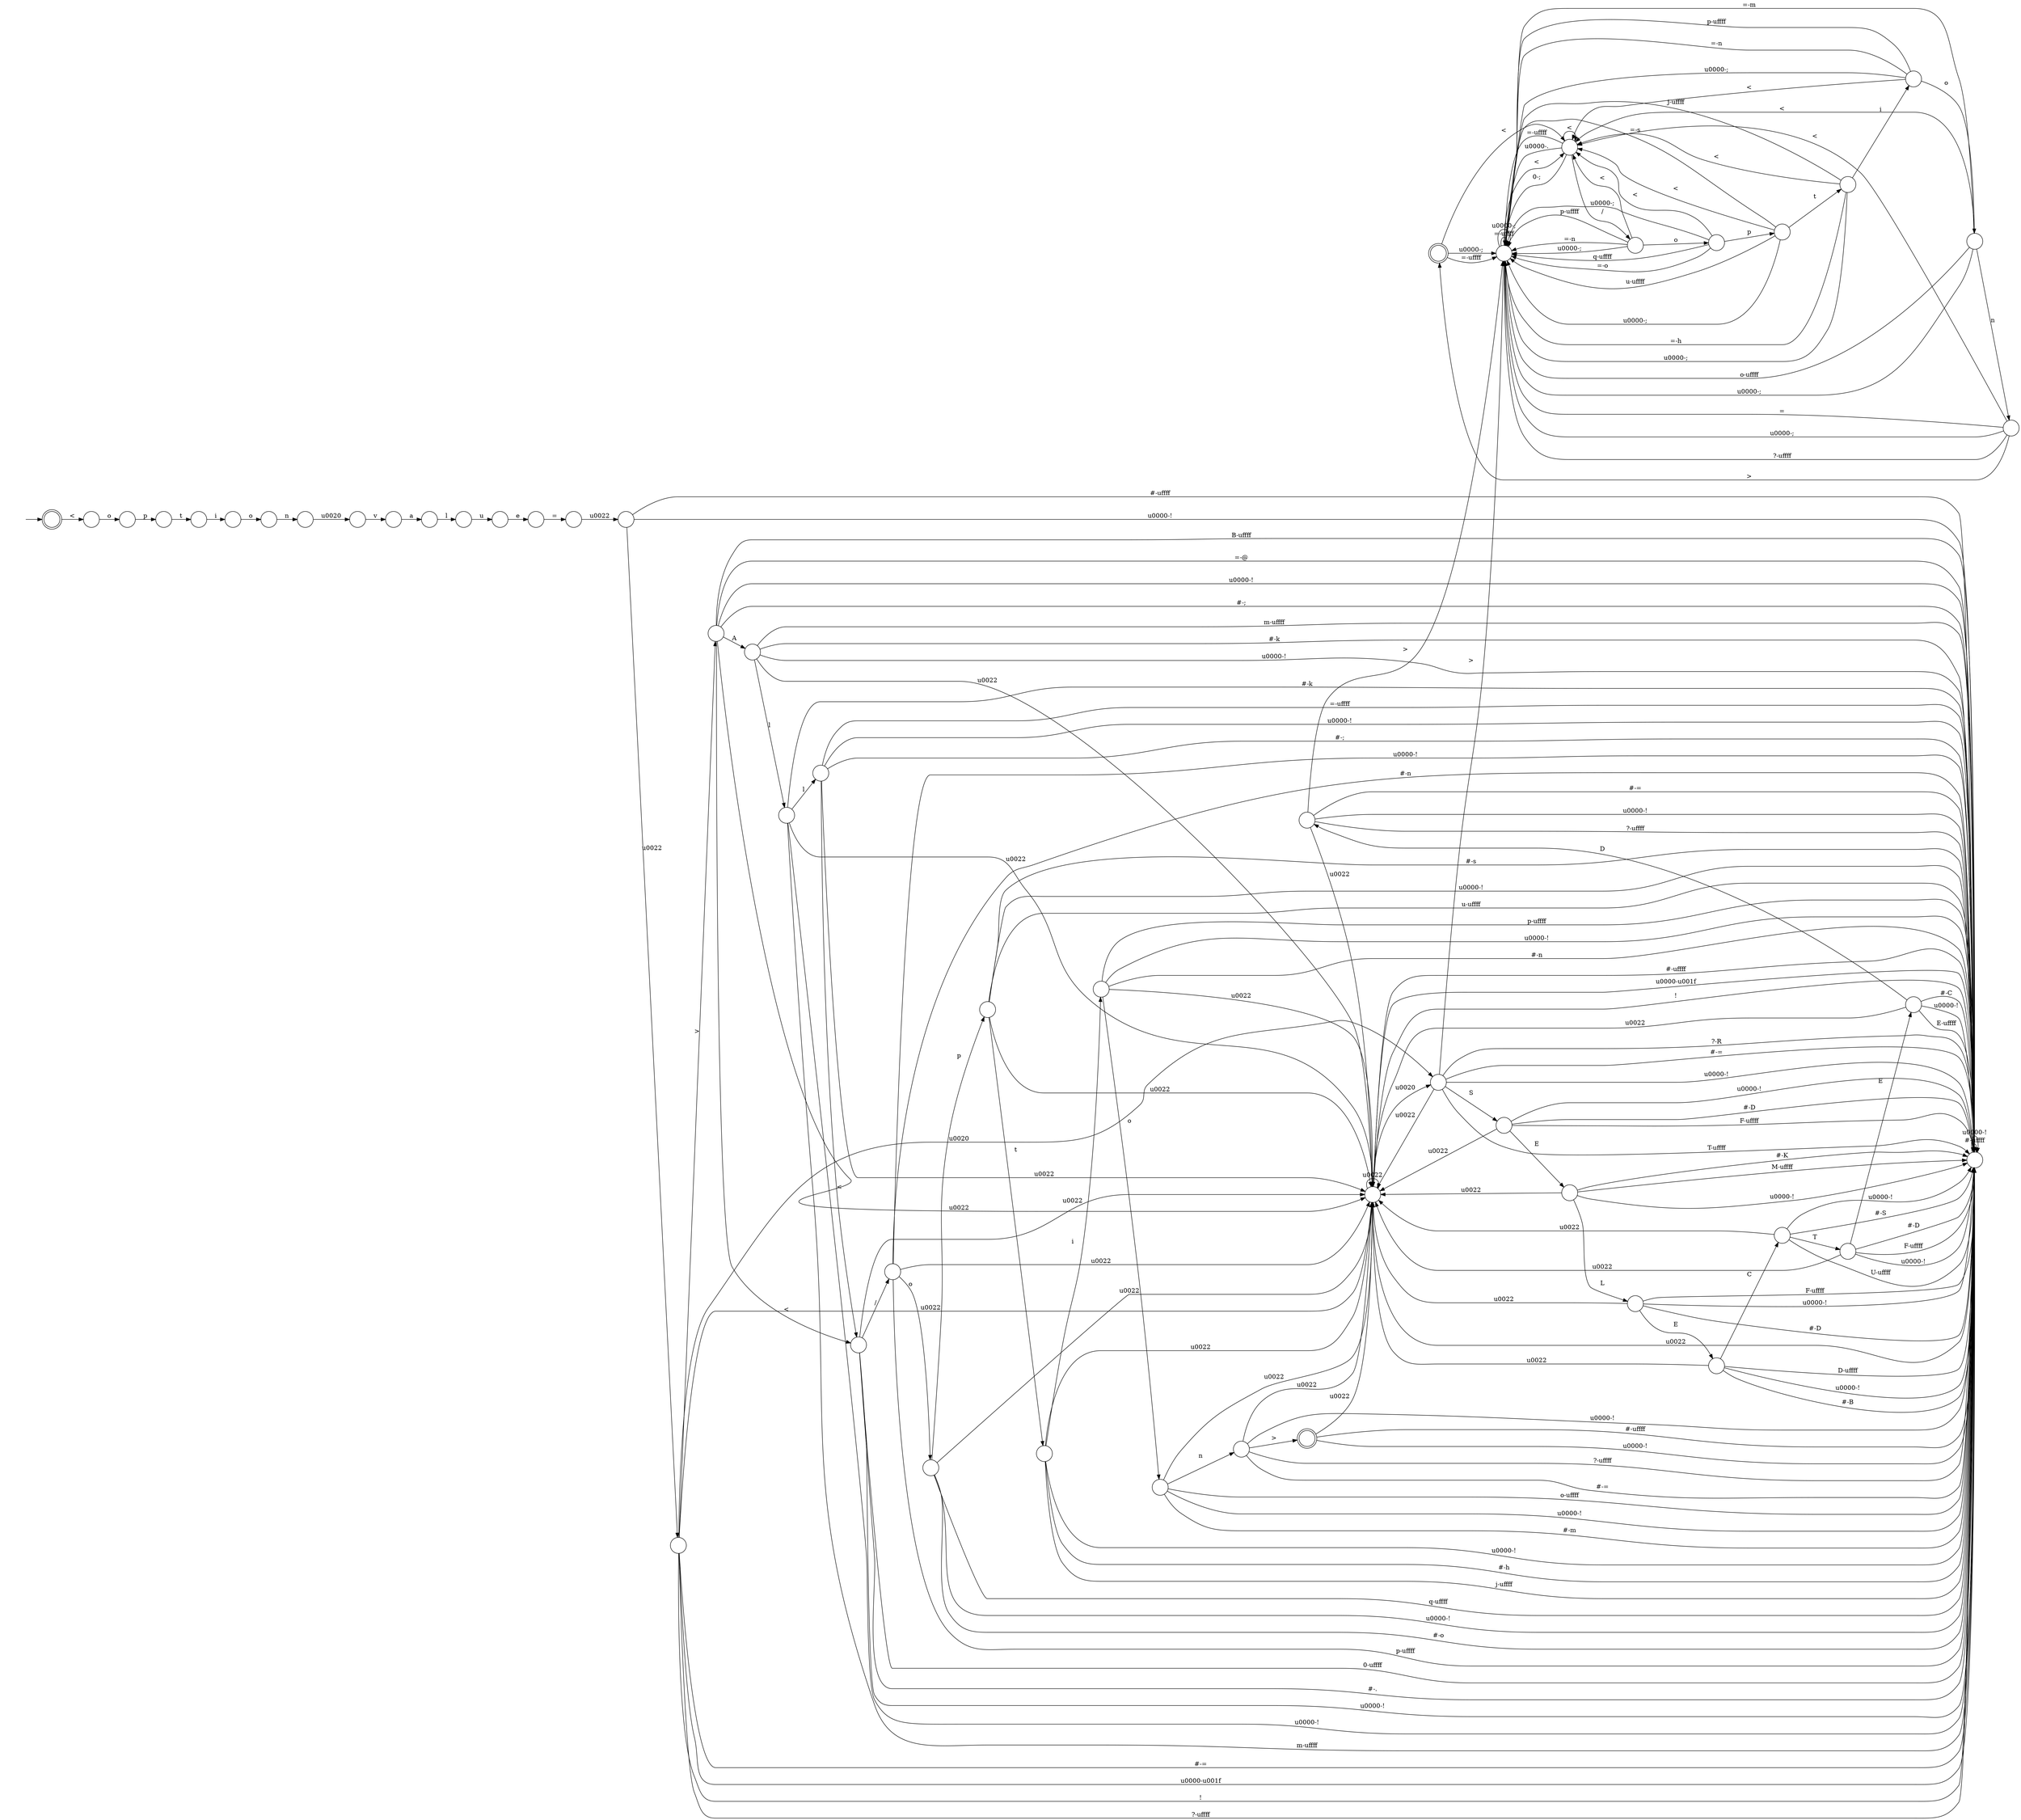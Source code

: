 digraph Automaton {
  rankdir = LR;
  0 [shape=doublecircle,label=""];
  0 -> 8 [label="=-\uffff"]
  0 -> 8 [label="\u0000-;"]
  0 -> 6 [label="<"]
  1 [shape=circle,label=""];
  1 -> 49 [label="\u0022"]
  1 -> 38 [label="D"]
  1 -> 4 [label="\u0000-!"]
  1 -> 4 [label="E-\uffff"]
  1 -> 4 [label="#-C"]
  2 [shape=circle,label=""];
  2 -> 36 [label="a"]
  3 [shape=circle,label=""];
  3 -> 49 [label="\u0022"]
  3 -> 4 [label="#-D"]
  3 -> 4 [label="F-\uffff"]
  3 -> 4 [label="\u0000-!"]
  3 -> 25 [label="E"]
  4 [shape=circle,label=""];
  4 -> 49 [label="\u0022"]
  4 -> 4 [label="#-\uffff"]
  4 -> 4 [label="\u0000-!"]
  5 [shape=circle,label=""];
  5 -> 15 [label="n"]
  6 [shape=circle,label=""];
  6 -> 8 [label="0-;"]
  6 -> 8 [label="=-\uffff"]
  6 -> 8 [label="\u0000-."]
  6 -> 45 [label="/"]
  6 -> 6 [label="<"]
  7 [shape=circle,label=""];
  7 -> 34 [label="\u0022"]
  7 -> 4 [label="#-\uffff"]
  7 -> 4 [label="\u0000-!"]
  8 [shape=circle,label=""];
  8 -> 8 [label="=-\uffff"]
  8 -> 8 [label="\u0000-;"]
  8 -> 6 [label="<"]
  9 [shape=circle,label=""];
  9 -> 49 [label="\u0022"]
  9 -> 29 [label="A"]
  9 -> 4 [label="\u0000-!"]
  9 -> 4 [label="#-;"]
  9 -> 4 [label="B-\uffff"]
  9 -> 4 [label="=-@"]
  9 -> 33 [label="<"]
  10 [shape=circle,label=""];
  10 -> 4 [label="q-\uffff"]
  10 -> 49 [label="\u0022"]
  10 -> 4 [label="\u0000-!"]
  10 -> 28 [label="p"]
  10 -> 4 [label="#-o"]
  11 [shape=circle,label=""];
  11 -> 2 [label="v"]
  12 [shape=circle,label=""];
  12 -> 8 [label="="]
  12 -> 0 [label=">"]
  12 -> 8 [label="\u0000-;"]
  12 -> 6 [label="<"]
  12 -> 8 [label="?-\uffff"]
  13 [shape=circle,label=""];
  13 -> 49 [label="\u0022"]
  13 -> 4 [label="#-D"]
  13 -> 4 [label="F-\uffff"]
  13 -> 4 [label="\u0000-!"]
  13 -> 1 [label="E"]
  14 [shape=circle,label=""];
  14 -> 43 [label="n"]
  14 -> 49 [label="\u0022"]
  14 -> 4 [label="o-\uffff"]
  14 -> 4 [label="\u0000-!"]
  14 -> 4 [label="#-m"]
  15 [shape=circle,label=""];
  15 -> 11 [label="\u0020"]
  16 [shape=circle,label=""];
  16 -> 8 [label="q-\uffff"]
  16 -> 20 [label="p"]
  16 -> 8 [label="=-o"]
  16 -> 8 [label="\u0000-;"]
  16 -> 6 [label="<"]
  17 [shape=circle,label=""];
  17 -> 7 [label="\u0022"]
  18 [shape=circle,label=""];
  18 -> 49 [label="\u0022"]
  18 -> 4 [label="=-\uffff"]
  18 -> 4 [label="\u0000-!"]
  18 -> 4 [label="#-;"]
  18 -> 33 [label="<"]
  19 [shape=circle,label=""];
  19 -> 49 [label="\u0022"]
  19 -> 4 [label="?-R"]
  19 -> 4 [label="#-="]
  19 -> 4 [label="\u0000-!"]
  19 -> 3 [label="S"]
  19 -> 8 [label=">"]
  19 -> 4 [label="T-\uffff"]
  20 [shape=circle,label=""];
  20 -> 32 [label="t"]
  20 -> 8 [label="u-\uffff"]
  20 -> 8 [label="\u0000-;"]
  20 -> 6 [label="<"]
  20 -> 8 [label="=-s"]
  21 [shape=circle,label=""];
  21 -> 41 [label="p"]
  22 [shape=circle,label=""];
  22 -> 49 [label="\u0022"]
  22 -> 4 [label="\u0000-!"]
  22 -> 30 [label="C"]
  22 -> 4 [label="#-B"]
  22 -> 4 [label="D-\uffff"]
  23 [shape=circle,label=""];
  23 -> 5 [label="o"]
  24 [shape=circle,label=""];
  24 -> 49 [label="\u0022"]
  24 -> 4 [label="\u0000-!"]
  24 -> 31 [label="i"]
  24 -> 4 [label="#-h"]
  24 -> 4 [label="j-\uffff"]
  25 [shape=circle,label=""];
  25 -> 49 [label="\u0022"]
  25 -> 4 [label="\u0000-!"]
  25 -> 4 [label="#-K"]
  25 -> 37 [label="L"]
  25 -> 4 [label="M-\uffff"]
  26 [shape=circle,label=""];
  26 -> 35 [label="u"]
  27 [shape=circle,label=""];
  27 -> 21 [label="o"]
  28 [shape=circle,label=""];
  28 -> 49 [label="\u0022"]
  28 -> 24 [label="t"]
  28 -> 4 [label="#-s"]
  28 -> 4 [label="\u0000-!"]
  28 -> 4 [label="u-\uffff"]
  29 [shape=circle,label=""];
  29 -> 49 [label="\u0022"]
  29 -> 4 [label="\u0000-!"]
  29 -> 4 [label="m-\uffff"]
  29 -> 48 [label="l"]
  29 -> 4 [label="#-k"]
  30 [shape=circle,label=""];
  30 -> 49 [label="\u0022"]
  30 -> 4 [label="\u0000-!"]
  30 -> 13 [label="T"]
  30 -> 4 [label="#-S"]
  30 -> 4 [label="U-\uffff"]
  31 [shape=circle,label=""];
  31 -> 49 [label="\u0022"]
  31 -> 4 [label="p-\uffff"]
  31 -> 4 [label="\u0000-!"]
  31 -> 4 [label="#-n"]
  31 -> 14 [label="o"]
  32 [shape=circle,label=""];
  32 -> 47 [label="i"]
  32 -> 8 [label="=-h"]
  32 -> 8 [label="\u0000-;"]
  32 -> 6 [label="<"]
  32 -> 8 [label="j-\uffff"]
  33 [shape=circle,label=""];
  33 -> 49 [label="\u0022"]
  33 -> 44 [label="/"]
  33 -> 4 [label="\u0000-!"]
  33 -> 4 [label="0-\uffff"]
  33 -> 4 [label="#-."]
  34 [shape=circle,label=""];
  34 -> 49 [label="\u0022"]
  34 -> 4 [label="#-="]
  34 -> 9 [label=">"]
  34 -> 4 [label="\u0000-\u001f"]
  34 -> 19 [label="\u0020"]
  34 -> 4 [label="!"]
  34 -> 4 [label="?-\uffff"]
  35 [shape=circle,label=""];
  35 -> 39 [label="e"]
  36 [shape=circle,label=""];
  36 -> 26 [label="l"]
  37 [shape=circle,label=""];
  37 -> 49 [label="\u0022"]
  37 -> 4 [label="#-D"]
  37 -> 4 [label="F-\uffff"]
  37 -> 4 [label="\u0000-!"]
  37 -> 22 [label="E"]
  38 [shape=circle,label=""];
  38 -> 49 [label="\u0022"]
  38 -> 4 [label="#-="]
  38 -> 4 [label="\u0000-!"]
  38 -> 8 [label=">"]
  38 -> 4 [label="?-\uffff"]
  39 [shape=circle,label=""];
  39 -> 17 [label="="]
  40 [shape=circle,label=""];
  40 -> 23 [label="i"]
  41 [shape=circle,label=""];
  41 -> 40 [label="t"]
  42 [shape=doublecircle,label=""];
  initial [shape=plaintext,label=""];
  initial -> 42
  42 -> 27 [label="<"]
  43 [shape=circle,label=""];
  43 -> 49 [label="\u0022"]
  43 -> 4 [label="#-="]
  43 -> 4 [label="\u0000-!"]
  43 -> 46 [label=">"]
  43 -> 4 [label="?-\uffff"]
  44 [shape=circle,label=""];
  44 -> 49 [label="\u0022"]
  44 -> 4 [label="p-\uffff"]
  44 -> 4 [label="\u0000-!"]
  44 -> 4 [label="#-n"]
  44 -> 10 [label="o"]
  45 [shape=circle,label=""];
  45 -> 8 [label="p-\uffff"]
  45 -> 8 [label="=-n"]
  45 -> 8 [label="\u0000-;"]
  45 -> 6 [label="<"]
  45 -> 16 [label="o"]
  46 [shape=doublecircle,label=""];
  46 -> 49 [label="\u0022"]
  46 -> 4 [label="#-\uffff"]
  46 -> 4 [label="\u0000-!"]
  47 [shape=circle,label=""];
  47 -> 8 [label="p-\uffff"]
  47 -> 8 [label="=-n"]
  47 -> 8 [label="\u0000-;"]
  47 -> 6 [label="<"]
  47 -> 50 [label="o"]
  48 [shape=circle,label=""];
  48 -> 49 [label="\u0022"]
  48 -> 4 [label="\u0000-!"]
  48 -> 4 [label="m-\uffff"]
  48 -> 18 [label="l"]
  48 -> 4 [label="#-k"]
  49 [shape=circle,label=""];
  49 -> 49 [label="\u0022"]
  49 -> 4 [label="#-\uffff"]
  49 -> 4 [label="\u0000-\u001f"]
  49 -> 19 [label="\u0020"]
  49 -> 4 [label="!"]
  50 [shape=circle,label=""];
  50 -> 12 [label="n"]
  50 -> 8 [label="o-\uffff"]
  50 -> 8 [label="\u0000-;"]
  50 -> 6 [label="<"]
  50 -> 8 [label="=-m"]
}


